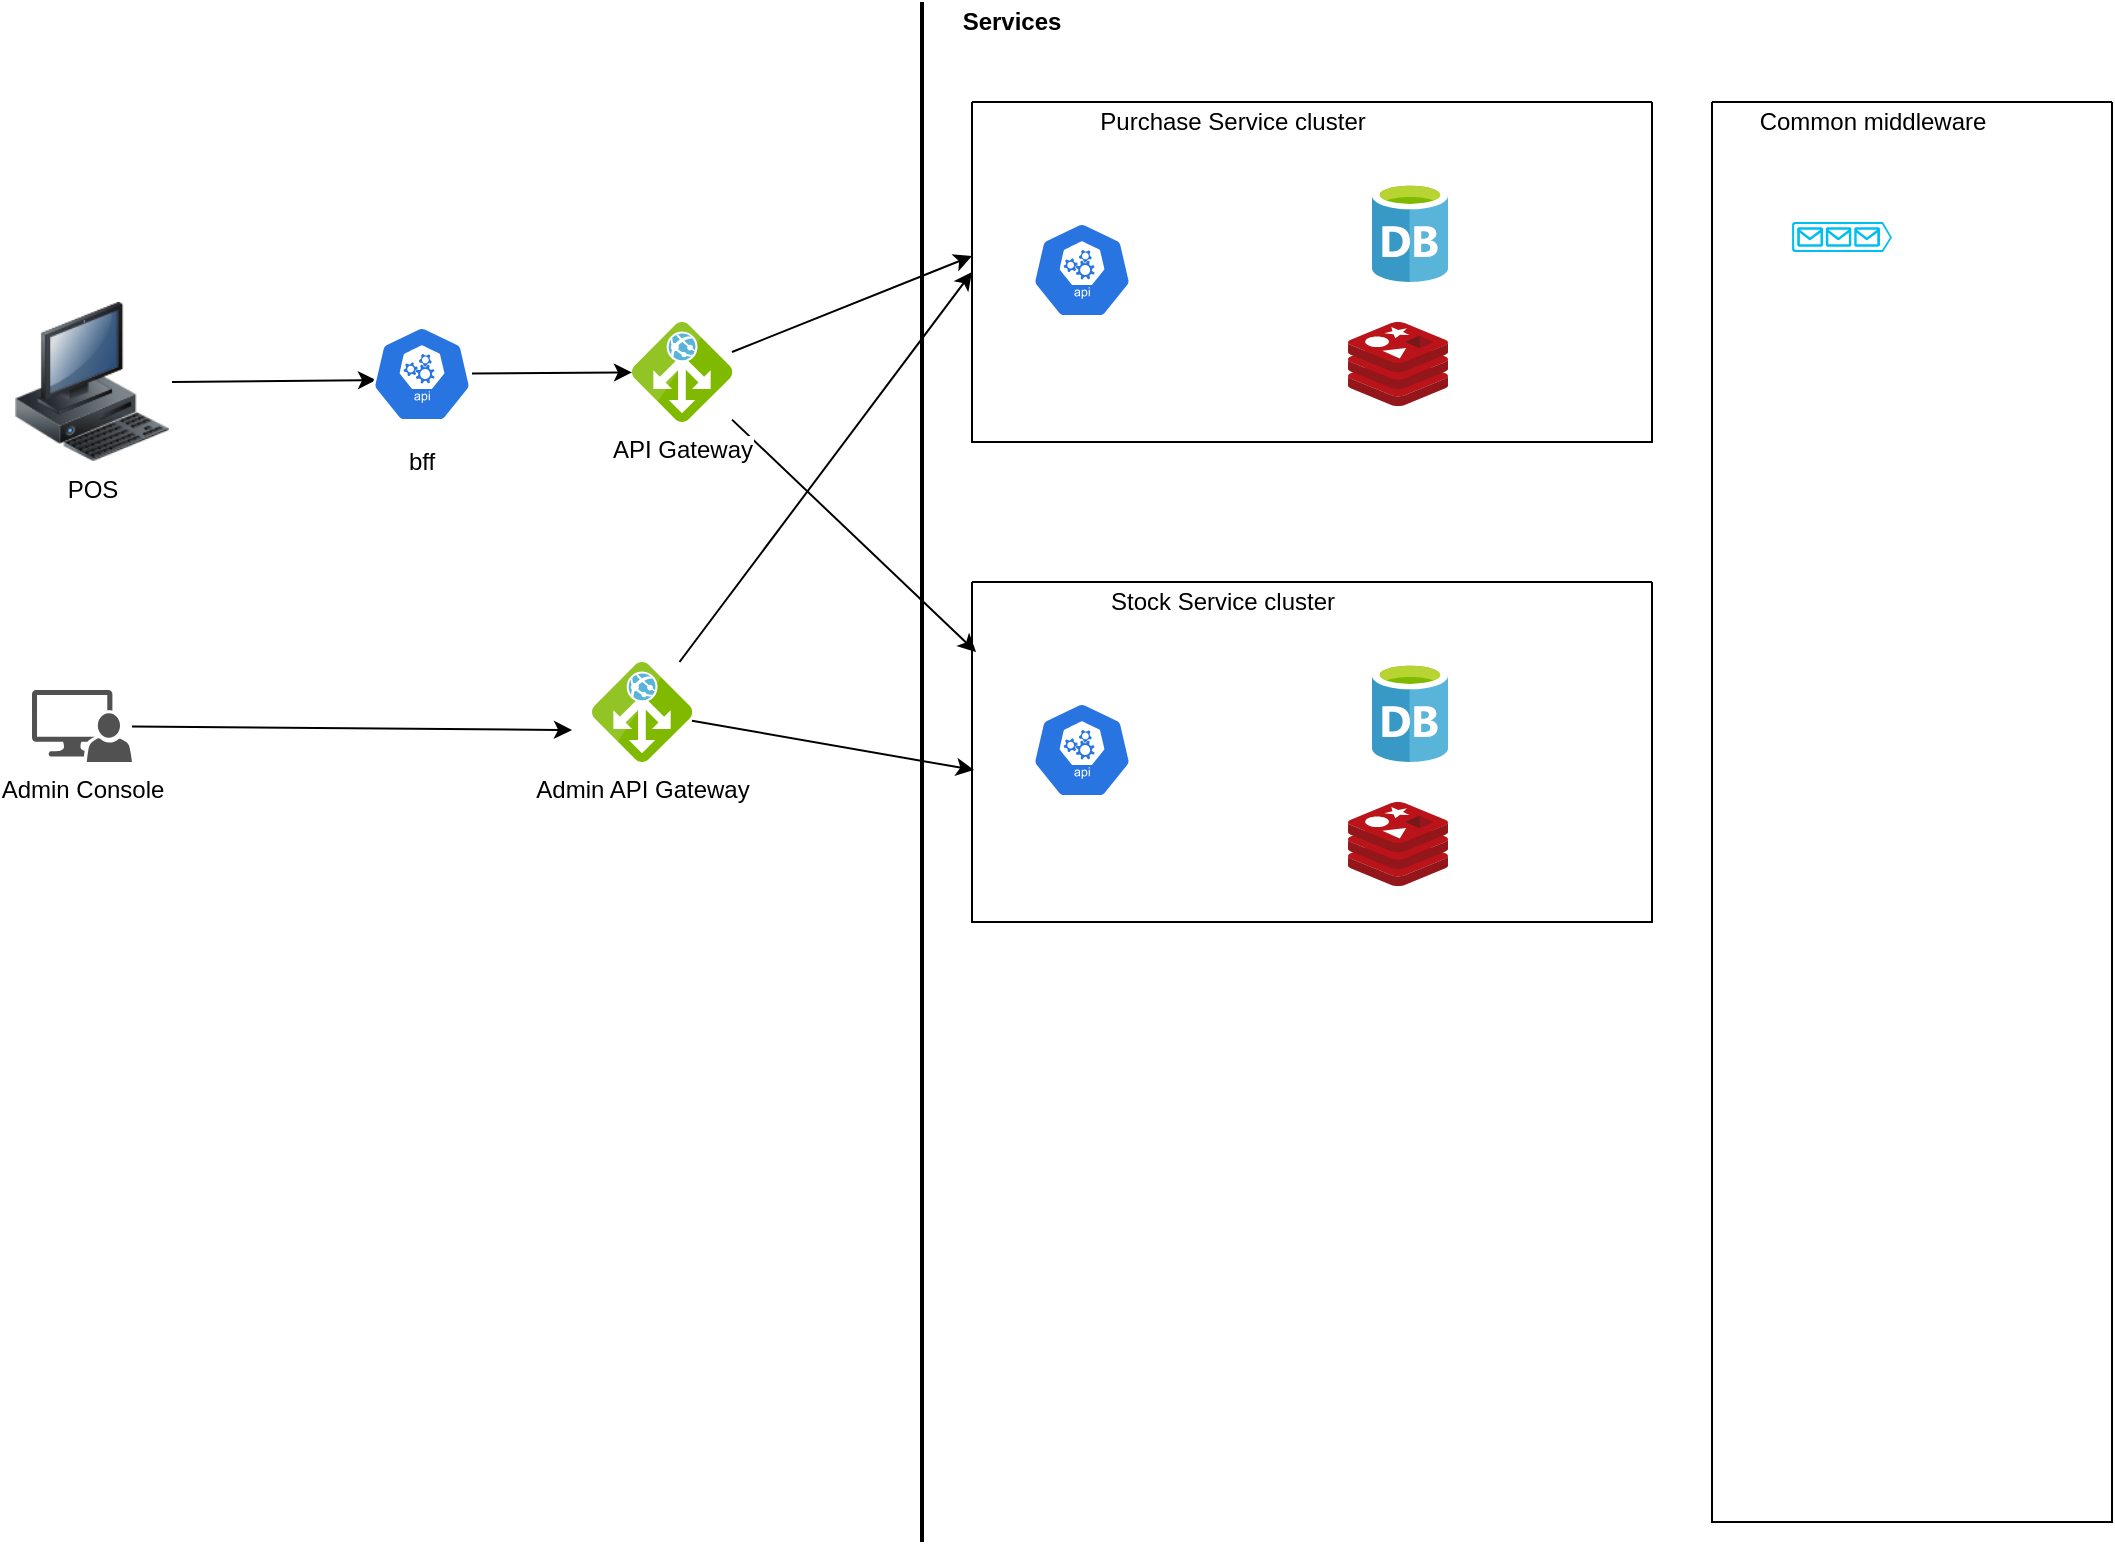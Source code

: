 <mxfile version="15.0.2" type="github" pages="2">
  <diagram id="7rpkOHKR9IGKEGmbMCpl" name="云帆架构图">
    <mxGraphModel dx="1422" dy="839" grid="1" gridSize="10" guides="1" tooltips="1" connect="1" arrows="1" fold="1" page="1" pageScale="1" pageWidth="1169" pageHeight="827" math="0" shadow="0">
      <root>
        <mxCell id="0" />
        <mxCell id="1" parent="0" />
        <mxCell id="GJKOXqQID65NjmK-eP5F-1" value="" style="line;strokeWidth=2;direction=south;html=1;" vertex="1" parent="1">
          <mxGeometry x="560" y="10" width="10" height="770" as="geometry" />
        </mxCell>
        <mxCell id="GJKOXqQID65NjmK-eP5F-30" style="edgeStyle=none;rounded=0;orthogonalLoop=1;jettySize=auto;html=1;exitX=1;exitY=0.5;exitDx=0;exitDy=0;entryX=0.04;entryY=0.563;entryDx=0;entryDy=0;entryPerimeter=0;" edge="1" parent="1" source="GJKOXqQID65NjmK-eP5F-5" target="GJKOXqQID65NjmK-eP5F-29">
          <mxGeometry relative="1" as="geometry">
            <mxPoint x="270" y="200" as="targetPoint" />
          </mxGeometry>
        </mxCell>
        <mxCell id="GJKOXqQID65NjmK-eP5F-5" value="POS" style="image;html=1;image=img/lib/clip_art/computers/Workstation_128x128.png" vertex="1" parent="1">
          <mxGeometry x="110" y="160" width="80" height="80" as="geometry" />
        </mxCell>
        <mxCell id="GJKOXqQID65NjmK-eP5F-20" style="rounded=0;orthogonalLoop=1;jettySize=auto;html=1;entryX=0;entryY=0.5;entryDx=0;entryDy=0;" edge="1" parent="1" source="GJKOXqQID65NjmK-eP5F-10" target="GJKOXqQID65NjmK-eP5F-17">
          <mxGeometry relative="1" as="geometry" />
        </mxCell>
        <mxCell id="GJKOXqQID65NjmK-eP5F-27" style="edgeStyle=none;rounded=0;orthogonalLoop=1;jettySize=auto;html=1;entryX=0.003;entryY=0.553;entryDx=0;entryDy=0;entryPerimeter=0;" edge="1" parent="1" source="GJKOXqQID65NjmK-eP5F-10" target="GJKOXqQID65NjmK-eP5F-22">
          <mxGeometry relative="1" as="geometry" />
        </mxCell>
        <mxCell id="GJKOXqQID65NjmK-eP5F-10" value="Admin API Gateway" style="aspect=fixed;html=1;points=[];align=center;image;fontSize=12;image=img/lib/mscae/Application_Gateway.svg;" vertex="1" parent="1">
          <mxGeometry x="400" y="340" width="50" height="50" as="geometry" />
        </mxCell>
        <mxCell id="GJKOXqQID65NjmK-eP5F-33" style="edgeStyle=none;rounded=0;orthogonalLoop=1;jettySize=auto;html=1;" edge="1" parent="1" source="GJKOXqQID65NjmK-eP5F-12">
          <mxGeometry relative="1" as="geometry">
            <mxPoint x="390" y="374" as="targetPoint" />
          </mxGeometry>
        </mxCell>
        <mxCell id="GJKOXqQID65NjmK-eP5F-12" value="Admin Console" style="pointerEvents=1;shadow=0;dashed=0;html=1;strokeColor=none;labelPosition=center;verticalLabelPosition=bottom;verticalAlign=top;align=center;fillColor=#515151;shape=mxgraph.mscae.system_center.admin_console" vertex="1" parent="1">
          <mxGeometry x="120" y="354" width="50" height="36" as="geometry" />
        </mxCell>
        <mxCell id="GJKOXqQID65NjmK-eP5F-17" value="" style="swimlane;startSize=0;" vertex="1" parent="1">
          <mxGeometry x="590" y="60" width="340" height="170" as="geometry">
            <mxRectangle x="270" y="310" width="50" height="40" as="alternateBounds" />
          </mxGeometry>
        </mxCell>
        <mxCell id="GJKOXqQID65NjmK-eP5F-8" value="" style="html=1;dashed=0;whitespace=wrap;fillColor=#2875E2;strokeColor=#ffffff;points=[[0.005,0.63,0],[0.1,0.2,0],[0.9,0.2,0],[0.5,0,0],[0.995,0.63,0],[0.72,0.99,0],[0.5,1,0],[0.28,0.99,0]];shape=mxgraph.kubernetes.icon;prIcon=api" vertex="1" parent="GJKOXqQID65NjmK-eP5F-17">
          <mxGeometry x="30" y="60" width="50" height="48" as="geometry" />
        </mxCell>
        <mxCell id="GJKOXqQID65NjmK-eP5F-13" value="" style="aspect=fixed;html=1;points=[];align=center;image;fontSize=12;image=img/lib/mscae/Cache_Redis_Product.svg;" vertex="1" parent="GJKOXqQID65NjmK-eP5F-17">
          <mxGeometry x="188" y="110" width="50" height="42" as="geometry" />
        </mxCell>
        <mxCell id="GJKOXqQID65NjmK-eP5F-11" value="" style="aspect=fixed;html=1;points=[];align=center;image;fontSize=12;image=img/lib/mscae/Database_General.svg;" vertex="1" parent="GJKOXqQID65NjmK-eP5F-17">
          <mxGeometry x="200" y="40" width="38" height="50" as="geometry" />
        </mxCell>
        <mxCell id="GJKOXqQID65NjmK-eP5F-19" value="Purchase Service&amp;nbsp;cluster" style="text;html=1;align=center;verticalAlign=middle;resizable=0;points=[];autosize=1;strokeColor=none;" vertex="1" parent="1">
          <mxGeometry x="645" y="60" width="150" height="20" as="geometry" />
        </mxCell>
        <mxCell id="GJKOXqQID65NjmK-eP5F-22" value="" style="swimlane;startSize=0;" vertex="1" parent="1">
          <mxGeometry x="590" y="300" width="340" height="170" as="geometry">
            <mxRectangle x="270" y="310" width="50" height="40" as="alternateBounds" />
          </mxGeometry>
        </mxCell>
        <mxCell id="GJKOXqQID65NjmK-eP5F-23" value="" style="html=1;dashed=0;whitespace=wrap;fillColor=#2875E2;strokeColor=#ffffff;points=[[0.005,0.63,0],[0.1,0.2,0],[0.9,0.2,0],[0.5,0,0],[0.995,0.63,0],[0.72,0.99,0],[0.5,1,0],[0.28,0.99,0]];shape=mxgraph.kubernetes.icon;prIcon=api" vertex="1" parent="GJKOXqQID65NjmK-eP5F-22">
          <mxGeometry x="30" y="60" width="50" height="48" as="geometry" />
        </mxCell>
        <mxCell id="GJKOXqQID65NjmK-eP5F-24" value="" style="aspect=fixed;html=1;points=[];align=center;image;fontSize=12;image=img/lib/mscae/Cache_Redis_Product.svg;" vertex="1" parent="GJKOXqQID65NjmK-eP5F-22">
          <mxGeometry x="188" y="110" width="50" height="42" as="geometry" />
        </mxCell>
        <mxCell id="GJKOXqQID65NjmK-eP5F-25" value="" style="aspect=fixed;html=1;points=[];align=center;image;fontSize=12;image=img/lib/mscae/Database_General.svg;" vertex="1" parent="GJKOXqQID65NjmK-eP5F-22">
          <mxGeometry x="200" y="40" width="38" height="50" as="geometry" />
        </mxCell>
        <mxCell id="GJKOXqQID65NjmK-eP5F-26" value="Stock Service&amp;nbsp;cluster" style="text;html=1;align=center;verticalAlign=middle;resizable=0;points=[];autosize=1;strokeColor=none;" vertex="1" parent="GJKOXqQID65NjmK-eP5F-22">
          <mxGeometry x="60" width="130" height="20" as="geometry" />
        </mxCell>
        <mxCell id="GJKOXqQID65NjmK-eP5F-32" style="edgeStyle=none;rounded=0;orthogonalLoop=1;jettySize=auto;html=1;" edge="1" parent="1" source="GJKOXqQID65NjmK-eP5F-29" target="GJKOXqQID65NjmK-eP5F-41">
          <mxGeometry relative="1" as="geometry" />
        </mxCell>
        <mxCell id="GJKOXqQID65NjmK-eP5F-29" value="" style="html=1;dashed=0;whitespace=wrap;fillColor=#2875E2;strokeColor=#ffffff;points=[[0.005,0.63,0],[0.1,0.2,0],[0.9,0.2,0],[0.5,0,0],[0.995,0.63,0],[0.72,0.99,0],[0.5,1,0],[0.28,0.99,0]];shape=mxgraph.kubernetes.icon;prIcon=api" vertex="1" parent="1">
          <mxGeometry x="290" y="172" width="50" height="48" as="geometry" />
        </mxCell>
        <mxCell id="GJKOXqQID65NjmK-eP5F-31" value="bff" style="text;html=1;strokeColor=none;fillColor=none;align=center;verticalAlign=middle;whiteSpace=wrap;rounded=0;" vertex="1" parent="1">
          <mxGeometry x="295" y="230" width="40" height="20" as="geometry" />
        </mxCell>
        <mxCell id="GJKOXqQID65NjmK-eP5F-35" value="" style="swimlane;startSize=0;" vertex="1" parent="1">
          <mxGeometry x="960" y="60" width="200" height="710" as="geometry">
            <mxRectangle x="270" y="310" width="50" height="40" as="alternateBounds" />
          </mxGeometry>
        </mxCell>
        <mxCell id="GJKOXqQID65NjmK-eP5F-37" value="" style="verticalLabelPosition=bottom;html=1;verticalAlign=top;align=center;strokeColor=none;fillColor=#00BEF2;shape=mxgraph.azure.queue_generic;pointerEvents=1;" vertex="1" parent="GJKOXqQID65NjmK-eP5F-35">
          <mxGeometry x="40" y="60" width="50" height="15" as="geometry" />
        </mxCell>
        <mxCell id="GJKOXqQID65NjmK-eP5F-36" value="Common&amp;nbsp;middleware" style="text;html=1;align=center;verticalAlign=middle;resizable=0;points=[];autosize=1;strokeColor=none;" vertex="1" parent="1">
          <mxGeometry x="975" y="60" width="130" height="20" as="geometry" />
        </mxCell>
        <mxCell id="GJKOXqQID65NjmK-eP5F-39" value="&lt;b&gt;Services&lt;/b&gt;" style="text;html=1;strokeColor=none;fillColor=none;align=center;verticalAlign=middle;whiteSpace=wrap;rounded=0;" vertex="1" parent="1">
          <mxGeometry x="590" y="10" width="40" height="20" as="geometry" />
        </mxCell>
        <mxCell id="GJKOXqQID65NjmK-eP5F-42" style="edgeStyle=none;rounded=0;orthogonalLoop=1;jettySize=auto;html=1;entryX=0;entryY=0.453;entryDx=0;entryDy=0;entryPerimeter=0;" edge="1" parent="1" source="GJKOXqQID65NjmK-eP5F-41" target="GJKOXqQID65NjmK-eP5F-17">
          <mxGeometry relative="1" as="geometry" />
        </mxCell>
        <mxCell id="GJKOXqQID65NjmK-eP5F-43" style="edgeStyle=none;rounded=0;orthogonalLoop=1;jettySize=auto;html=1;entryX=0.006;entryY=0.206;entryDx=0;entryDy=0;entryPerimeter=0;" edge="1" parent="1" source="GJKOXqQID65NjmK-eP5F-41" target="GJKOXqQID65NjmK-eP5F-22">
          <mxGeometry relative="1" as="geometry" />
        </mxCell>
        <mxCell id="GJKOXqQID65NjmK-eP5F-41" value="API Gateway" style="aspect=fixed;html=1;points=[];align=center;image;fontSize=12;image=img/lib/mscae/Application_Gateway.svg;" vertex="1" parent="1">
          <mxGeometry x="420" y="170" width="50" height="50" as="geometry" />
        </mxCell>
      </root>
    </mxGraphModel>
  </diagram>
  <diagram id="F7ThUYLlUmhFBNU3NRie" name="Page-2">
    <mxGraphModel dx="1422" dy="762" grid="1" gridSize="10" guides="1" tooltips="1" connect="1" arrows="1" fold="1" page="1" pageScale="1" pageWidth="827" pageHeight="1169" math="0" shadow="0">
      <root>
        <mxCell id="JOBpMZwbrayaIQ_Jk0mw-0" />
        <mxCell id="JOBpMZwbrayaIQ_Jk0mw-1" parent="JOBpMZwbrayaIQ_Jk0mw-0" />
      </root>
    </mxGraphModel>
  </diagram>
</mxfile>
